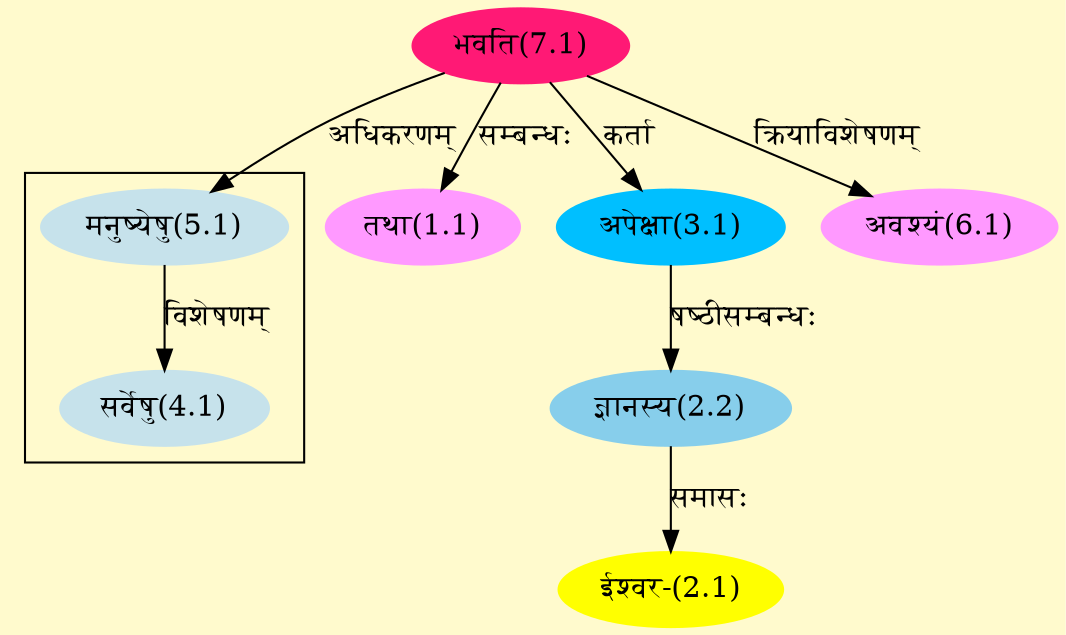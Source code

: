 digraph G{
rankdir=BT;
 compound=true;
 bgcolor="lemonchiffon1";

subgraph cluster_1{
Node4_1 [style=filled, color="#C6E2EB" label = "सर्वेषु(4.1)"]
Node5_1 [style=filled, color="#C6E2EB" label = "मनुष्येषु(5.1)"]

}
Node1_1 [style=filled, color="#FF99FF" label = "तथा(1.1)"]
Node7_1 [style=filled, color="#FF1975" label = "भवति(7.1)"]
Node2_1 [style=filled, color="#FFFF00" label = "ईश्वर-(2.1)"]
Node2_2 [style=filled, color="#87CEEB" label = "ज्ञानस्य(2.2)"]
Node3_1 [style=filled, color="#00BFFF" label = "अपेक्षा(3.1)"]
Node5_1 [style=filled, color="#C6E2EB" label = "मनुष्येषु(5.1)"]
Node6_1 [style=filled, color="#FF99FF" label = "अवश्यं(6.1)"]
/* Start of Relations section */

Node1_1 -> Node7_1 [  label="सम्बन्धः"  dir="back" ]
Node2_1 -> Node2_2 [  label="समासः"  dir="back" ]
Node2_2 -> Node3_1 [  label="षष्ठीसम्बन्धः"  dir="back" ]
Node3_1 -> Node7_1 [  label="कर्ता"  dir="back" ]
Node4_1 -> Node5_1 [  label="विशेषणम्"  dir="back" ]
Node5_1 -> Node7_1 [  label="अधिकरणम्"  dir="back" ]
Node6_1 -> Node7_1 [  label="क्रियाविशेषणम्"  dir="back" ]
}
